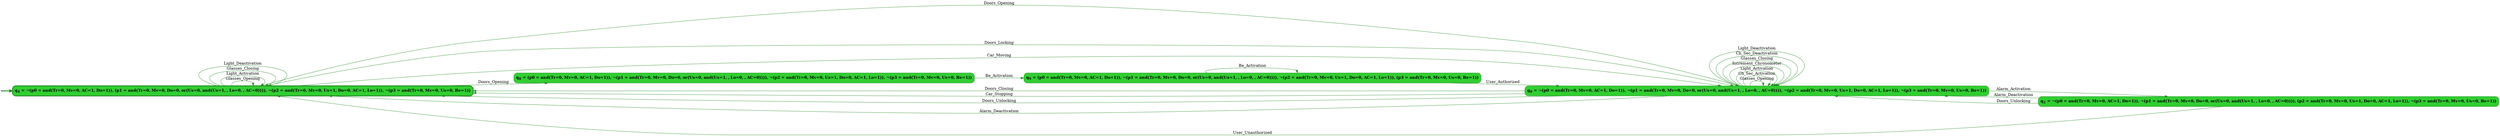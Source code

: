 digraph g {

	rankdir="LR"

	__invisible__[shape="point", color="forestgreen"]
	q4[label=<<b>q<sub>4</sub> = ¬(p0 = and(Tr=0, Mv=0, AC=1, Do=1)), (p1 = and(Tr=0, Mv=0, Do=0, or(Us=0, and(Us=1, , Lo=0, , AC=0)))), ¬(p2 = and(Tr=0, Mv=0, Us=1, Do=0, AC=1, Lo=1)), ¬(p3 = and(Tr=0, Mv=0, Us=0, Be=1))</b>>, shape="box", style="rounded, filled", fillcolor="limegreen", color="forestgreen", penwidth=3] // Initial
	q0[label=<<b>q<sub>0</sub> = ¬(p0 = and(Tr=0, Mv=0, AC=1, Do=1)), ¬(p1 = and(Tr=0, Mv=0, Do=0, or(Us=0, and(Us=1, , Lo=0, , AC=0)))), ¬(p2 = and(Tr=0, Mv=0, Us=1, Do=0, AC=1, Lo=1)), ¬(p3 = and(Tr=0, Mv=0, Us=0, Be=1))</b>>, shape="box", style="rounded, filled", fillcolor="limegreen", color="forestgreen"]
	q2[label=<<b>q<sub>2</sub> = ¬(p0 = and(Tr=0, Mv=0, AC=1, Do=1)), ¬(p1 = and(Tr=0, Mv=0, Do=0, or(Us=0, and(Us=1, , Lo=0, , AC=0)))), (p2 = and(Tr=0, Mv=0, Us=1, Do=0, AC=1, Lo=1)), ¬(p3 = and(Tr=0, Mv=0, Us=0, Be=1))</b>>, shape="box", style="rounded, filled", fillcolor="limegreen", color="forestgreen"]
	q8[label=<<b>q<sub>8</sub> = (p0 = and(Tr=0, Mv=0, AC=1, Do=1)), ¬(p1 = and(Tr=0, Mv=0, Do=0, or(Us=0, and(Us=1, , Lo=0, , AC=0)))), ¬(p2 = and(Tr=0, Mv=0, Us=1, Do=0, AC=1, Lo=1)), ¬(p3 = and(Tr=0, Mv=0, Us=0, Be=1))</b>>, shape="box", style="rounded, filled", fillcolor="limegreen", color="forestgreen"]
	q9[label=<<b>q<sub>9</sub> = (p0 = and(Tr=0, Mv=0, AC=1, Do=1)), ¬(p1 = and(Tr=0, Mv=0, Do=0, or(Us=0, and(Us=1, , Lo=0, , AC=0)))), ¬(p2 = and(Tr=0, Mv=0, Us=1, Do=0, AC=1, Lo=1)), (p3 = and(Tr=0, Mv=0, Us=0, Be=1))</b>>, shape="box", style="rounded, filled", fillcolor="limegreen", color="forestgreen"]

	__invisible__ -> q4[penwidth=3, color="forestgreen"]
	q4 -> q0[label=<Doors_Opening>, color="forestgreen"]
	q0 -> q4[label=<Doors_Closing>, color="forestgreen"]
	q0 -> q0[label=<Glasses_Opening>, color="forestgreen"]
	q0 -> q0[label=<Ch_Sec_Activation>, color="forestgreen"]
	q0 -> q0[label=<Light_Activation>, color="forestgreen"]
	q0 -> q0[label=<Increment_Chronometer>, color="forestgreen"]
	q0 -> q4[label=<Car_Stopping>, color="forestgreen"]
	q0 -> q0[label=<Glasses_Closing>, color="forestgreen"]
	q0 -> q0[label=<Ch_Sec_Deactivation>, color="forestgreen"]
	q0 -> q0[label=<Light_Deactivation>, color="forestgreen"]
	q0 -> q2[label=<Alarm_Activation>, color="forestgreen"]
	q2 -> q4[label=<User_Unauthorized>, color="forestgreen"]
	q2 -> q0[label=<Alarm_Deactivation>, color="forestgreen"]
	q2 -> q0[label=<Doors_Unlocking>, color="forestgreen"]
	q0 -> q4[label=<Doors_Unlocking>, color="forestgreen"]
	q0 -> q4[label=<Alarm_Deactivation>, color="forestgreen"]
	q4 -> q0[label=<Doors_Locking>, color="forestgreen"]
	q4 -> q4[label=<Glasses_Opening>, color="forestgreen"]
	q4 -> q0[label=<Car_Moving>, color="forestgreen"]
	q4 -> q4[label=<Light_Activation>, color="forestgreen"]
	q4 -> q4[label=<Glasses_Closing>, color="forestgreen"]
	q4 -> q4[label=<Light_Deactivation>, color="forestgreen"]
	q4 -> q8[label=<Doors_Opening>, color="forestgreen"]
	q8 -> q9[label=<Be_Activation>, color="forestgreen"]
	q9 -> q9[label=<Be_Activation>, color="forestgreen"]
	q9 -> q0[label=<User_Authorized>, color="forestgreen"]

}
